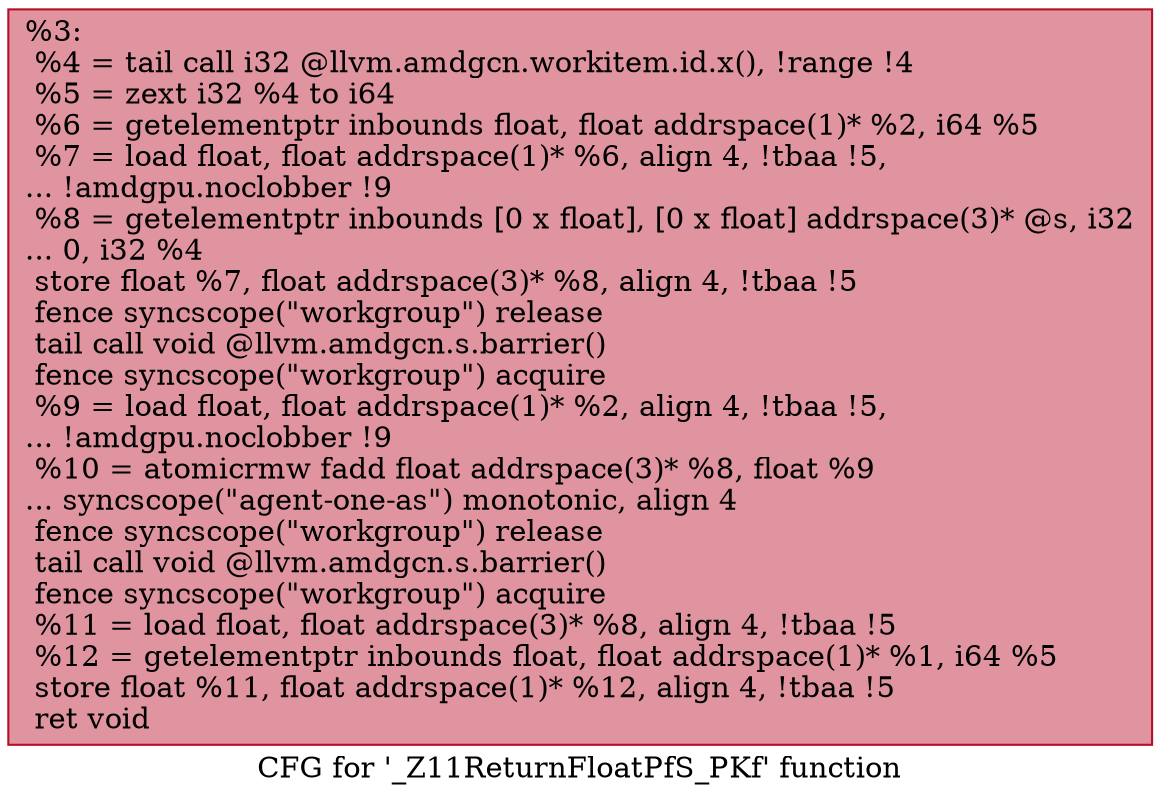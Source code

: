 digraph "CFG for '_Z11ReturnFloatPfS_PKf' function" {
	label="CFG for '_Z11ReturnFloatPfS_PKf' function";

	Node0x4baf6d0 [shape=record,color="#b70d28ff", style=filled, fillcolor="#b70d2870",label="{%3:\l  %4 = tail call i32 @llvm.amdgcn.workitem.id.x(), !range !4\l  %5 = zext i32 %4 to i64\l  %6 = getelementptr inbounds float, float addrspace(1)* %2, i64 %5\l  %7 = load float, float addrspace(1)* %6, align 4, !tbaa !5,\l... !amdgpu.noclobber !9\l  %8 = getelementptr inbounds [0 x float], [0 x float] addrspace(3)* @s, i32\l... 0, i32 %4\l  store float %7, float addrspace(3)* %8, align 4, !tbaa !5\l  fence syncscope(\"workgroup\") release\l  tail call void @llvm.amdgcn.s.barrier()\l  fence syncscope(\"workgroup\") acquire\l  %9 = load float, float addrspace(1)* %2, align 4, !tbaa !5,\l... !amdgpu.noclobber !9\l  %10 = atomicrmw fadd float addrspace(3)* %8, float %9\l... syncscope(\"agent-one-as\") monotonic, align 4\l  fence syncscope(\"workgroup\") release\l  tail call void @llvm.amdgcn.s.barrier()\l  fence syncscope(\"workgroup\") acquire\l  %11 = load float, float addrspace(3)* %8, align 4, !tbaa !5\l  %12 = getelementptr inbounds float, float addrspace(1)* %1, i64 %5\l  store float %11, float addrspace(1)* %12, align 4, !tbaa !5\l  ret void\l}"];
}
